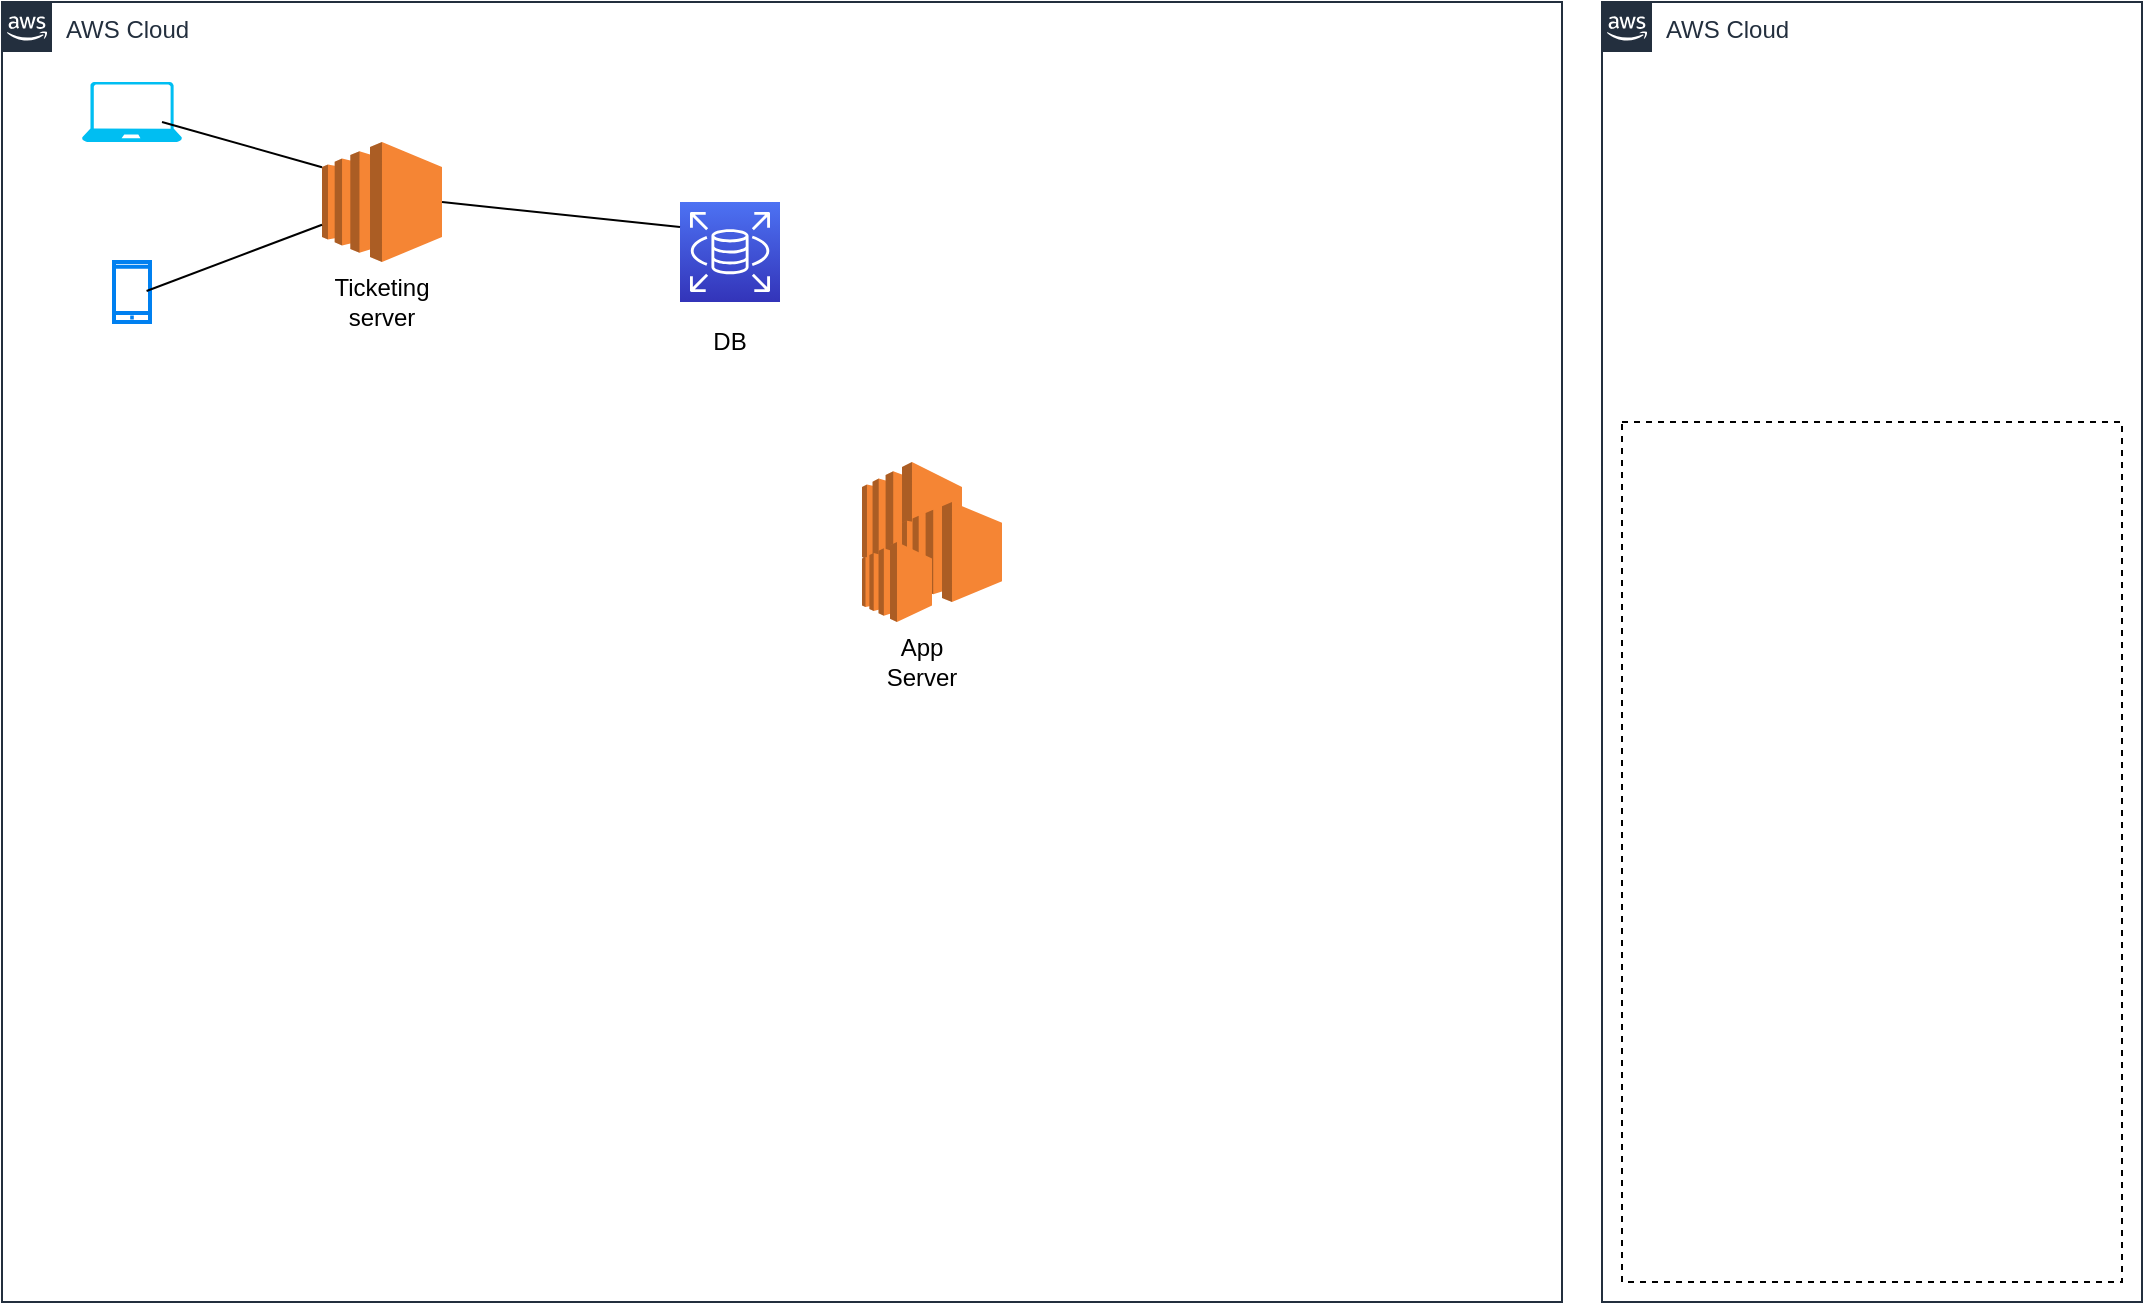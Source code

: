 <mxfile version="21.5.2" type="github">
  <diagram id="Ht1M8jgEwFfnCIfOTk4-" name="Page-1">
    <mxGraphModel dx="840" dy="465" grid="1" gridSize="10" guides="1" tooltips="1" connect="1" arrows="1" fold="1" page="1" pageScale="1" pageWidth="827" pageHeight="1169" math="0" shadow="0">
      <root>
        <mxCell id="0" />
        <mxCell id="1" parent="0" />
        <mxCell id="UEzPUAAOIrF-is8g5C7q-74" value="AWS Cloud" style="points=[[0,0],[0.25,0],[0.5,0],[0.75,0],[1,0],[1,0.25],[1,0.5],[1,0.75],[1,1],[0.75,1],[0.5,1],[0.25,1],[0,1],[0,0.75],[0,0.5],[0,0.25]];outlineConnect=0;gradientColor=none;html=1;whiteSpace=wrap;fontSize=12;fontStyle=0;shape=mxgraph.aws4.group;grIcon=mxgraph.aws4.group_aws_cloud_alt;strokeColor=#232F3E;fillColor=none;verticalAlign=top;align=left;spacingLeft=30;fontColor=#232F3E;dashed=0;labelBackgroundColor=#ffffff;container=1;pointerEvents=0;collapsible=0;recursiveResize=0;" parent="1" vertex="1">
          <mxGeometry x="50" y="80" width="780" height="650" as="geometry" />
        </mxCell>
        <mxCell id="LbbI9eMyb6hgqbB75Z3k-1" value="" style="verticalLabelPosition=bottom;html=1;verticalAlign=top;align=center;strokeColor=none;fillColor=#00BEF2;shape=mxgraph.azure.laptop;pointerEvents=1;" vertex="1" parent="UEzPUAAOIrF-is8g5C7q-74">
          <mxGeometry x="40" y="40" width="50" height="30" as="geometry" />
        </mxCell>
        <mxCell id="LbbI9eMyb6hgqbB75Z3k-2" value="" style="html=1;verticalLabelPosition=bottom;align=center;labelBackgroundColor=#ffffff;verticalAlign=top;strokeWidth=2;strokeColor=#0080F0;shadow=0;dashed=0;shape=mxgraph.ios7.icons.smartphone;" vertex="1" parent="UEzPUAAOIrF-is8g5C7q-74">
          <mxGeometry x="56" y="130" width="18" height="30" as="geometry" />
        </mxCell>
        <mxCell id="LbbI9eMyb6hgqbB75Z3k-11" value="" style="outlineConnect=0;dashed=0;verticalLabelPosition=bottom;verticalAlign=top;align=center;html=1;shape=mxgraph.aws3.ec2;fillColor=#F58534;gradientColor=none;" vertex="1" parent="UEzPUAAOIrF-is8g5C7q-74">
          <mxGeometry x="160" y="70" width="60" height="60" as="geometry" />
        </mxCell>
        <mxCell id="LbbI9eMyb6hgqbB75Z3k-12" value="" style="endArrow=none;html=1;rounded=0;entryX=0;entryY=0.21;entryDx=0;entryDy=0;entryPerimeter=0;" edge="1" parent="UEzPUAAOIrF-is8g5C7q-74" target="LbbI9eMyb6hgqbB75Z3k-11">
          <mxGeometry width="50" height="50" relative="1" as="geometry">
            <mxPoint x="80" y="60" as="sourcePoint" />
            <mxPoint x="130" y="10" as="targetPoint" />
          </mxGeometry>
        </mxCell>
        <mxCell id="LbbI9eMyb6hgqbB75Z3k-13" value="" style="endArrow=none;html=1;rounded=0;exitX=0.905;exitY=0.484;exitDx=0;exitDy=0;exitPerimeter=0;" edge="1" parent="UEzPUAAOIrF-is8g5C7q-74" source="LbbI9eMyb6hgqbB75Z3k-2" target="LbbI9eMyb6hgqbB75Z3k-11">
          <mxGeometry width="50" height="50" relative="1" as="geometry">
            <mxPoint x="100" y="160" as="sourcePoint" />
            <mxPoint x="150" y="110" as="targetPoint" />
          </mxGeometry>
        </mxCell>
        <mxCell id="LbbI9eMyb6hgqbB75Z3k-15" value="" style="sketch=0;points=[[0,0,0],[0.25,0,0],[0.5,0,0],[0.75,0,0],[1,0,0],[0,1,0],[0.25,1,0],[0.5,1,0],[0.75,1,0],[1,1,0],[0,0.25,0],[0,0.5,0],[0,0.75,0],[1,0.25,0],[1,0.5,0],[1,0.75,0]];outlineConnect=0;fontColor=#232F3E;gradientColor=#4D72F3;gradientDirection=north;fillColor=#3334B9;strokeColor=#ffffff;dashed=0;verticalLabelPosition=bottom;verticalAlign=top;align=center;html=1;fontSize=12;fontStyle=0;aspect=fixed;shape=mxgraph.aws4.resourceIcon;resIcon=mxgraph.aws4.rds;" vertex="1" parent="UEzPUAAOIrF-is8g5C7q-74">
          <mxGeometry x="339" y="100" width="50" height="50" as="geometry" />
        </mxCell>
        <mxCell id="LbbI9eMyb6hgqbB75Z3k-16" value="Ticketing server" style="text;html=1;strokeColor=none;fillColor=none;align=center;verticalAlign=middle;whiteSpace=wrap;rounded=0;" vertex="1" parent="UEzPUAAOIrF-is8g5C7q-74">
          <mxGeometry x="165" y="140" width="50" height="20" as="geometry" />
        </mxCell>
        <mxCell id="LbbI9eMyb6hgqbB75Z3k-17" value="" style="endArrow=none;html=1;rounded=0;entryX=0;entryY=0.25;entryDx=0;entryDy=0;entryPerimeter=0;" edge="1" parent="UEzPUAAOIrF-is8g5C7q-74" target="LbbI9eMyb6hgqbB75Z3k-15">
          <mxGeometry width="50" height="50" relative="1" as="geometry">
            <mxPoint x="220" y="100" as="sourcePoint" />
            <mxPoint x="270" y="50" as="targetPoint" />
          </mxGeometry>
        </mxCell>
        <mxCell id="LbbI9eMyb6hgqbB75Z3k-18" value="DB" style="text;html=1;strokeColor=none;fillColor=none;align=center;verticalAlign=middle;whiteSpace=wrap;rounded=0;" vertex="1" parent="UEzPUAAOIrF-is8g5C7q-74">
          <mxGeometry x="339" y="160" width="50" height="20" as="geometry" />
        </mxCell>
        <mxCell id="LbbI9eMyb6hgqbB75Z3k-20" value="" style="outlineConnect=0;dashed=0;verticalLabelPosition=bottom;verticalAlign=top;align=center;html=1;shape=mxgraph.aws3.ec2;fillColor=#F58534;gradientColor=none;" vertex="1" parent="UEzPUAAOIrF-is8g5C7q-74">
          <mxGeometry x="430" y="230" width="50" height="60" as="geometry" />
        </mxCell>
        <mxCell id="LbbI9eMyb6hgqbB75Z3k-21" value="" style="outlineConnect=0;dashed=0;verticalLabelPosition=bottom;verticalAlign=top;align=center;html=1;shape=mxgraph.aws3.ec2;fillColor=#F58534;gradientColor=none;" vertex="1" parent="UEzPUAAOIrF-is8g5C7q-74">
          <mxGeometry x="450" y="250" width="50" height="50" as="geometry" />
        </mxCell>
        <mxCell id="LbbI9eMyb6hgqbB75Z3k-23" value="" style="outlineConnect=0;dashed=0;verticalLabelPosition=bottom;verticalAlign=top;align=center;html=1;shape=mxgraph.aws3.ec2;fillColor=#F58534;gradientColor=none;" vertex="1" parent="UEzPUAAOIrF-is8g5C7q-74">
          <mxGeometry x="430" y="270" width="35" height="40" as="geometry" />
        </mxCell>
        <mxCell id="LbbI9eMyb6hgqbB75Z3k-24" value="App Server" style="text;html=1;strokeColor=none;fillColor=none;align=center;verticalAlign=middle;whiteSpace=wrap;rounded=0;" vertex="1" parent="UEzPUAAOIrF-is8g5C7q-74">
          <mxGeometry x="440" y="320" width="40" height="20" as="geometry" />
        </mxCell>
        <mxCell id="UEzPUAAOIrF-is8g5C7q-75" value="AWS Cloud" style="points=[[0,0],[0.25,0],[0.5,0],[0.75,0],[1,0],[1,0.25],[1,0.5],[1,0.75],[1,1],[0.75,1],[0.5,1],[0.25,1],[0,1],[0,0.75],[0,0.5],[0,0.25]];outlineConnect=0;gradientColor=none;html=1;whiteSpace=wrap;fontSize=12;fontStyle=0;shape=mxgraph.aws4.group;grIcon=mxgraph.aws4.group_aws_cloud_alt;strokeColor=#232F3E;fillColor=none;verticalAlign=top;align=left;spacingLeft=30;fontColor=#232F3E;dashed=0;labelBackgroundColor=#ffffff;container=1;pointerEvents=0;collapsible=0;recursiveResize=0;" parent="1" vertex="1">
          <mxGeometry x="850" y="80" width="270" height="650" as="geometry" />
        </mxCell>
        <mxCell id="UEzPUAAOIrF-is8g5C7q-108" value="" style="rounded=0;whiteSpace=wrap;html=1;labelBackgroundColor=none;fillColor=none;dashed=1;container=1;pointerEvents=0;collapsible=0;recursiveResize=0;" parent="1" vertex="1">
          <mxGeometry x="860" y="290" width="250" height="430" as="geometry" />
        </mxCell>
      </root>
    </mxGraphModel>
  </diagram>
</mxfile>
